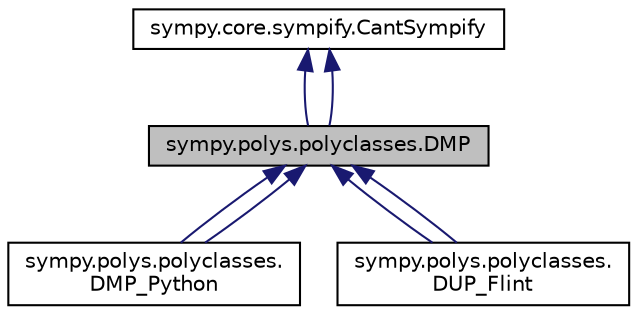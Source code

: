 digraph "sympy.polys.polyclasses.DMP"
{
 // LATEX_PDF_SIZE
  edge [fontname="Helvetica",fontsize="10",labelfontname="Helvetica",labelfontsize="10"];
  node [fontname="Helvetica",fontsize="10",shape=record];
  Node1 [label="sympy.polys.polyclasses.DMP",height=0.2,width=0.4,color="black", fillcolor="grey75", style="filled", fontcolor="black",tooltip=" "];
  Node2 -> Node1 [dir="back",color="midnightblue",fontsize="10",style="solid",fontname="Helvetica"];
  Node2 [label="sympy.core.sympify.CantSympify",height=0.2,width=0.4,color="black", fillcolor="white", style="filled",URL="$classsympy_1_1core_1_1sympify_1_1CantSympify.html",tooltip=" "];
  Node2 -> Node1 [dir="back",color="midnightblue",fontsize="10",style="solid",fontname="Helvetica"];
  Node1 -> Node3 [dir="back",color="midnightblue",fontsize="10",style="solid",fontname="Helvetica"];
  Node3 [label="sympy.polys.polyclasses.\lDMP_Python",height=0.2,width=0.4,color="black", fillcolor="white", style="filled",URL="$classsympy_1_1polys_1_1polyclasses_1_1DMP__Python.html",tooltip=" "];
  Node1 -> Node3 [dir="back",color="midnightblue",fontsize="10",style="solid",fontname="Helvetica"];
  Node1 -> Node4 [dir="back",color="midnightblue",fontsize="10",style="solid",fontname="Helvetica"];
  Node4 [label="sympy.polys.polyclasses.\lDUP_Flint",height=0.2,width=0.4,color="black", fillcolor="white", style="filled",URL="$classsympy_1_1polys_1_1polyclasses_1_1DUP__Flint.html",tooltip=" "];
  Node1 -> Node4 [dir="back",color="midnightblue",fontsize="10",style="solid",fontname="Helvetica"];
}
